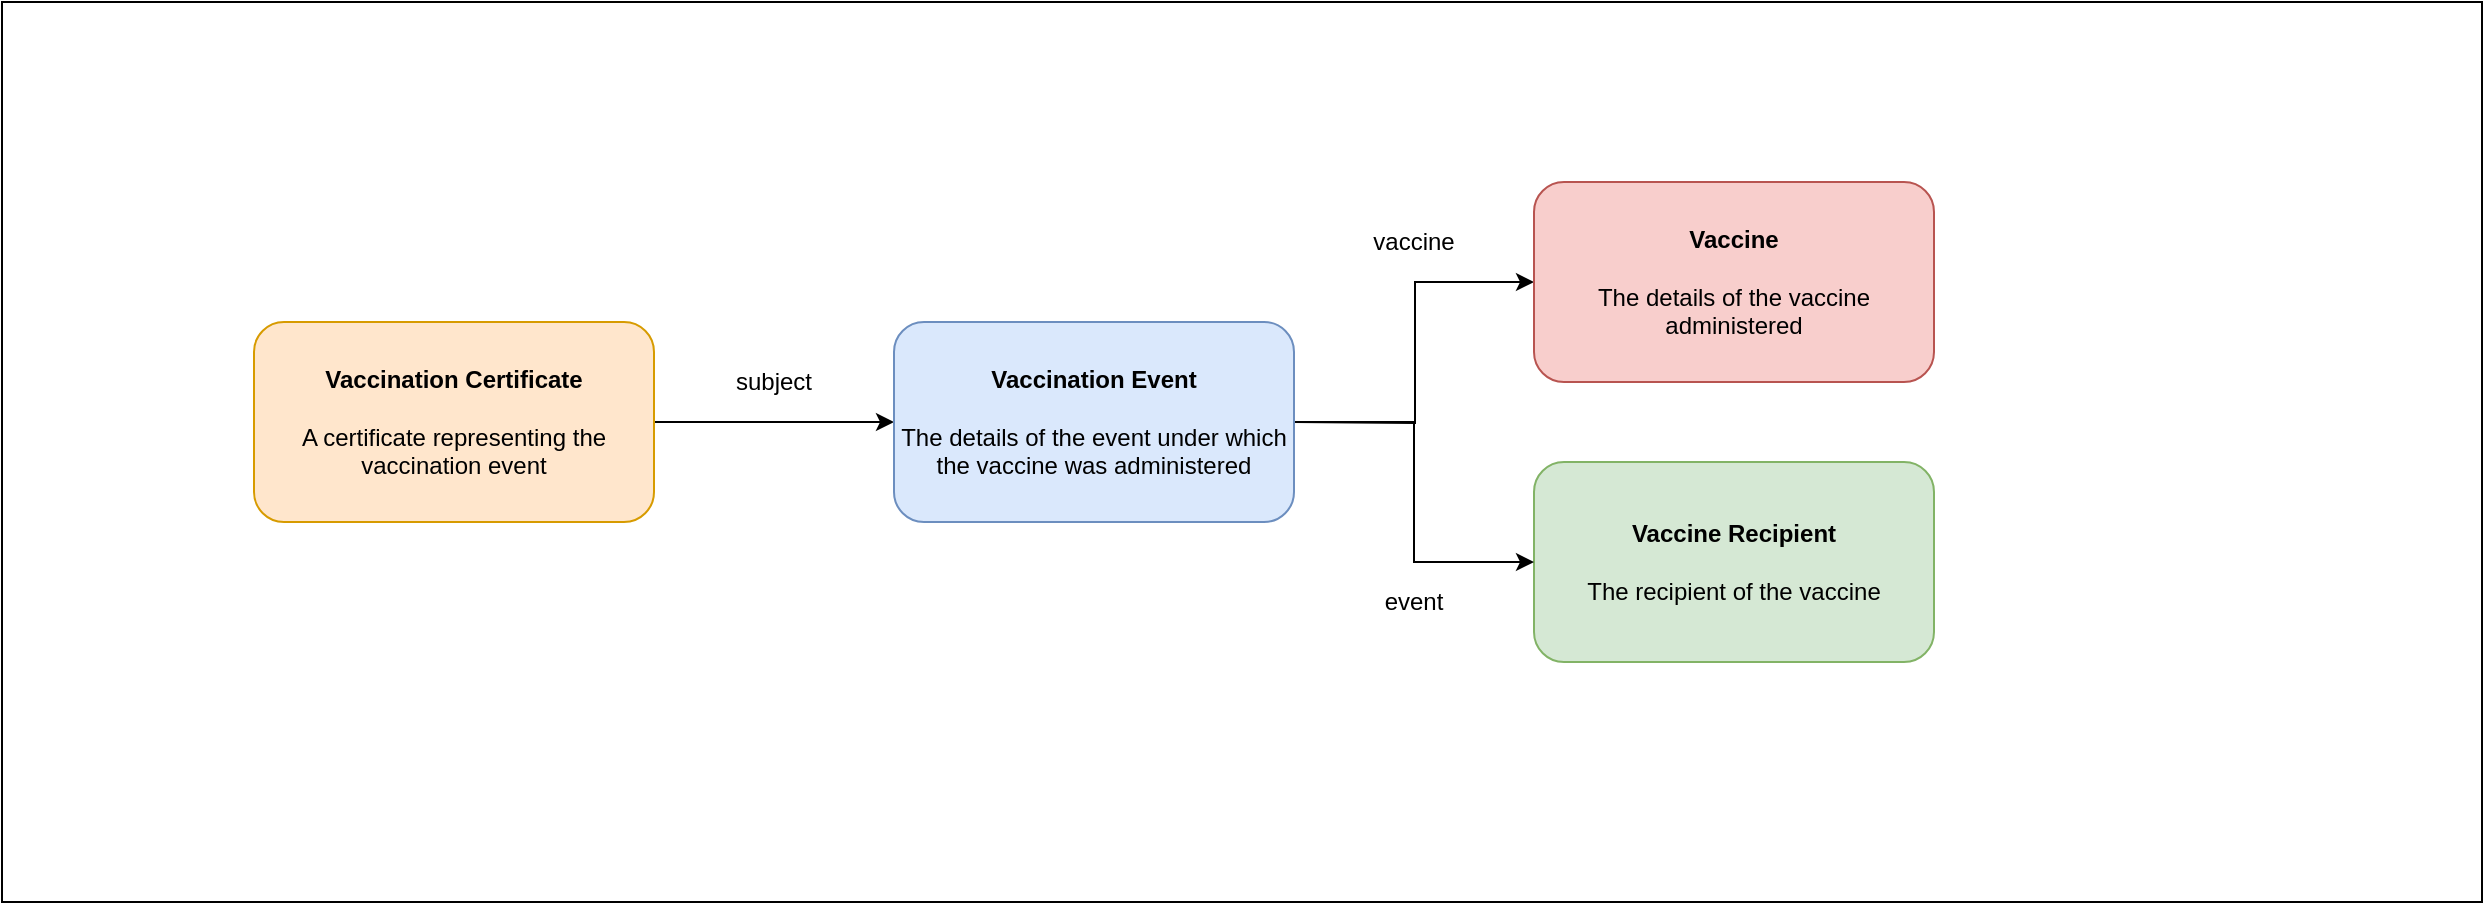 <mxfile version="14.3.0" type="device"><diagram id="0XUKFFJTb6sWlch9-kat" name="Page-1"><mxGraphModel dx="2253" dy="710" grid="1" gridSize="10" guides="1" tooltips="1" connect="1" arrows="1" fold="1" page="1" pageScale="1" pageWidth="827" pageHeight="1169" math="0" shadow="0"><root><mxCell id="0"/><mxCell id="1" parent="0"/><mxCell id="W6yJsfF6NjxI2x1ICMk7-8" value="" style="rounded=0;whiteSpace=wrap;html=1;" parent="1" vertex="1"><mxGeometry x="-206" y="30" width="1240" height="450" as="geometry"/></mxCell><mxCell id="W6yJsfF6NjxI2x1ICMk7-4" style="edgeStyle=orthogonalEdgeStyle;rounded=0;orthogonalLoop=1;jettySize=auto;html=1;exitX=1;exitY=0.5;exitDx=0;exitDy=0;entryX=0;entryY=0.5;entryDx=0;entryDy=0;" parent="1" target="W6yJsfF6NjxI2x1ICMk7-2" edge="1"><mxGeometry relative="1" as="geometry"><mxPoint x="440" y="240" as="sourcePoint"/></mxGeometry></mxCell><mxCell id="W6yJsfF6NjxI2x1ICMk7-2" value="&lt;font&gt;&lt;b&gt;Vaccine&lt;/b&gt;&lt;br&gt;&lt;br&gt;The details of the vaccine administered&lt;br&gt;&lt;/font&gt;" style="rounded=1;whiteSpace=wrap;html=1;fillColor=#f8cecc;strokeColor=#b85450;" parent="1" vertex="1"><mxGeometry x="560" y="120" width="200" height="100" as="geometry"/></mxCell><mxCell id="W6yJsfF6NjxI2x1ICMk7-5" value="vaccine" style="text;html=1;strokeColor=none;fillColor=none;align=center;verticalAlign=middle;whiteSpace=wrap;rounded=0;" parent="1" vertex="1"><mxGeometry x="480" y="140" width="40" height="20" as="geometry"/></mxCell><mxCell id="W6yJsfF6NjxI2x1ICMk7-7" value="event" style="text;html=1;strokeColor=none;fillColor=none;align=center;verticalAlign=middle;whiteSpace=wrap;rounded=0;" parent="1" vertex="1"><mxGeometry x="480" y="320" width="40" height="20" as="geometry"/></mxCell><mxCell id="W6yJsfF6NjxI2x1ICMk7-10" style="edgeStyle=orthogonalEdgeStyle;rounded=0;orthogonalLoop=1;jettySize=auto;html=1;exitX=1;exitY=0.5;exitDx=0;exitDy=0;entryX=0;entryY=0.5;entryDx=0;entryDy=0;" parent="1" source="W6yJsfF6NjxI2x1ICMk7-9" edge="1"><mxGeometry relative="1" as="geometry"><mxPoint x="240" y="240" as="targetPoint"/></mxGeometry></mxCell><mxCell id="W6yJsfF6NjxI2x1ICMk7-9" value="&lt;font&gt;&lt;b&gt;Vaccination Certificate&lt;/b&gt;&lt;br&gt;&lt;br&gt;A certificate representing the vaccination event&lt;br&gt;&lt;/font&gt;" style="rounded=1;whiteSpace=wrap;html=1;fillColor=#ffe6cc;strokeColor=#d79b00;" parent="1" vertex="1"><mxGeometry x="-80" y="190" width="200" height="100" as="geometry"/></mxCell><mxCell id="W6yJsfF6NjxI2x1ICMk7-11" value="subject" style="text;html=1;strokeColor=none;fillColor=none;align=center;verticalAlign=middle;whiteSpace=wrap;rounded=0;" parent="1" vertex="1"><mxGeometry x="160" y="210" width="40" height="20" as="geometry"/></mxCell><mxCell id="Vq_3RaAPnJI61a4inpHu-2" value="&lt;font&gt;&lt;b&gt;Vaccine Recipient&lt;/b&gt;&lt;br&gt;&lt;br&gt;The recipient of the vaccine&lt;br&gt;&lt;/font&gt;" style="rounded=1;whiteSpace=wrap;html=1;fillColor=#d5e8d4;strokeColor=#82b366;" vertex="1" parent="1"><mxGeometry x="560" y="260" width="200" height="100" as="geometry"/></mxCell><mxCell id="Vq_3RaAPnJI61a4inpHu-4" style="edgeStyle=orthogonalEdgeStyle;rounded=0;orthogonalLoop=1;jettySize=auto;html=1;exitX=1;exitY=0.5;exitDx=0;exitDy=0;entryX=0;entryY=0.5;entryDx=0;entryDy=0;" edge="1" parent="1" source="Vq_3RaAPnJI61a4inpHu-3" target="Vq_3RaAPnJI61a4inpHu-2"><mxGeometry relative="1" as="geometry"/></mxCell><mxCell id="Vq_3RaAPnJI61a4inpHu-3" value="&lt;font&gt;&lt;b&gt;Vaccination Event&lt;/b&gt;&lt;br&gt;&lt;br&gt;The details of the event under which the vaccine was administered&lt;br&gt;&lt;/font&gt;" style="rounded=1;whiteSpace=wrap;html=1;fillColor=#dae8fc;strokeColor=#6c8ebf;" vertex="1" parent="1"><mxGeometry x="240" y="190" width="200" height="100" as="geometry"/></mxCell></root></mxGraphModel></diagram></mxfile>